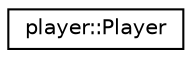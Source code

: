 digraph "Graphical Class Hierarchy"
{
 // LATEX_PDF_SIZE
  edge [fontname="Helvetica",fontsize="10",labelfontname="Helvetica",labelfontsize="10"];
  node [fontname="Helvetica",fontsize="10",shape=record];
  rankdir="LR";
  Node0 [label="player::Player",height=0.2,width=0.4,color="black", fillcolor="white", style="filled",URL="$structplayer_1_1_player.html",tooltip="Structure de joueur pour pouvoir les traiter en instance."];
}
